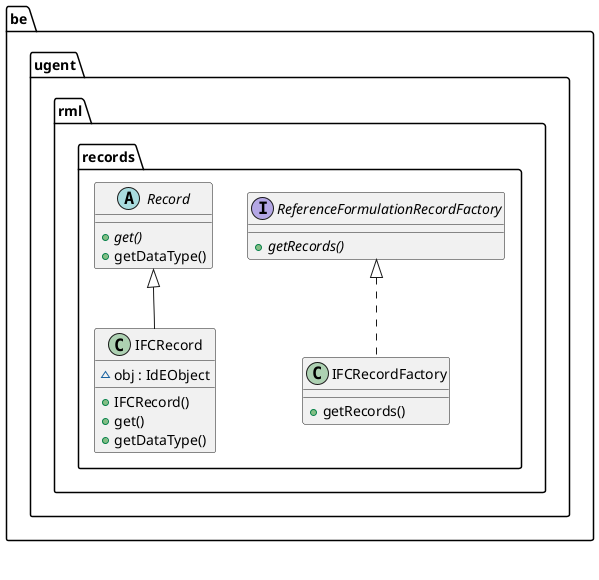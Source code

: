 @startuml

  

  namespace be.ugent.rml {
    namespace records {
      class be.ugent.rml.records.IFCRecord {
          ~ obj : IdEObject
          + IFCRecord()
          + get()
          + getDataType()
      }
    }
  }
  

  namespace be.ugent.rml {
    namespace records {
      class be.ugent.rml.records.IFCRecordFactory {
          + getRecords()
      }
    }
  }
  



  namespace be.ugent.rml {
    namespace records {
      abstract class be.ugent.rml.records.Record {
          {abstract} + get()
          + getDataType()
      }
    }
  }
  




  namespace be.ugent.rml {
    namespace records {
      interface be.ugent.rml.records.ReferenceFormulationRecordFactory {
          {abstract} + getRecords()
      }
    }
  }






  be.ugent.rml.records.IFCRecord -up-|> be.ugent.rml.records.Record
  be.ugent.rml.records.IFCRecordFactory .up.|> be.ugent.rml.records.ReferenceFormulationRecordFactory



right footer


endfooter

@enduml
